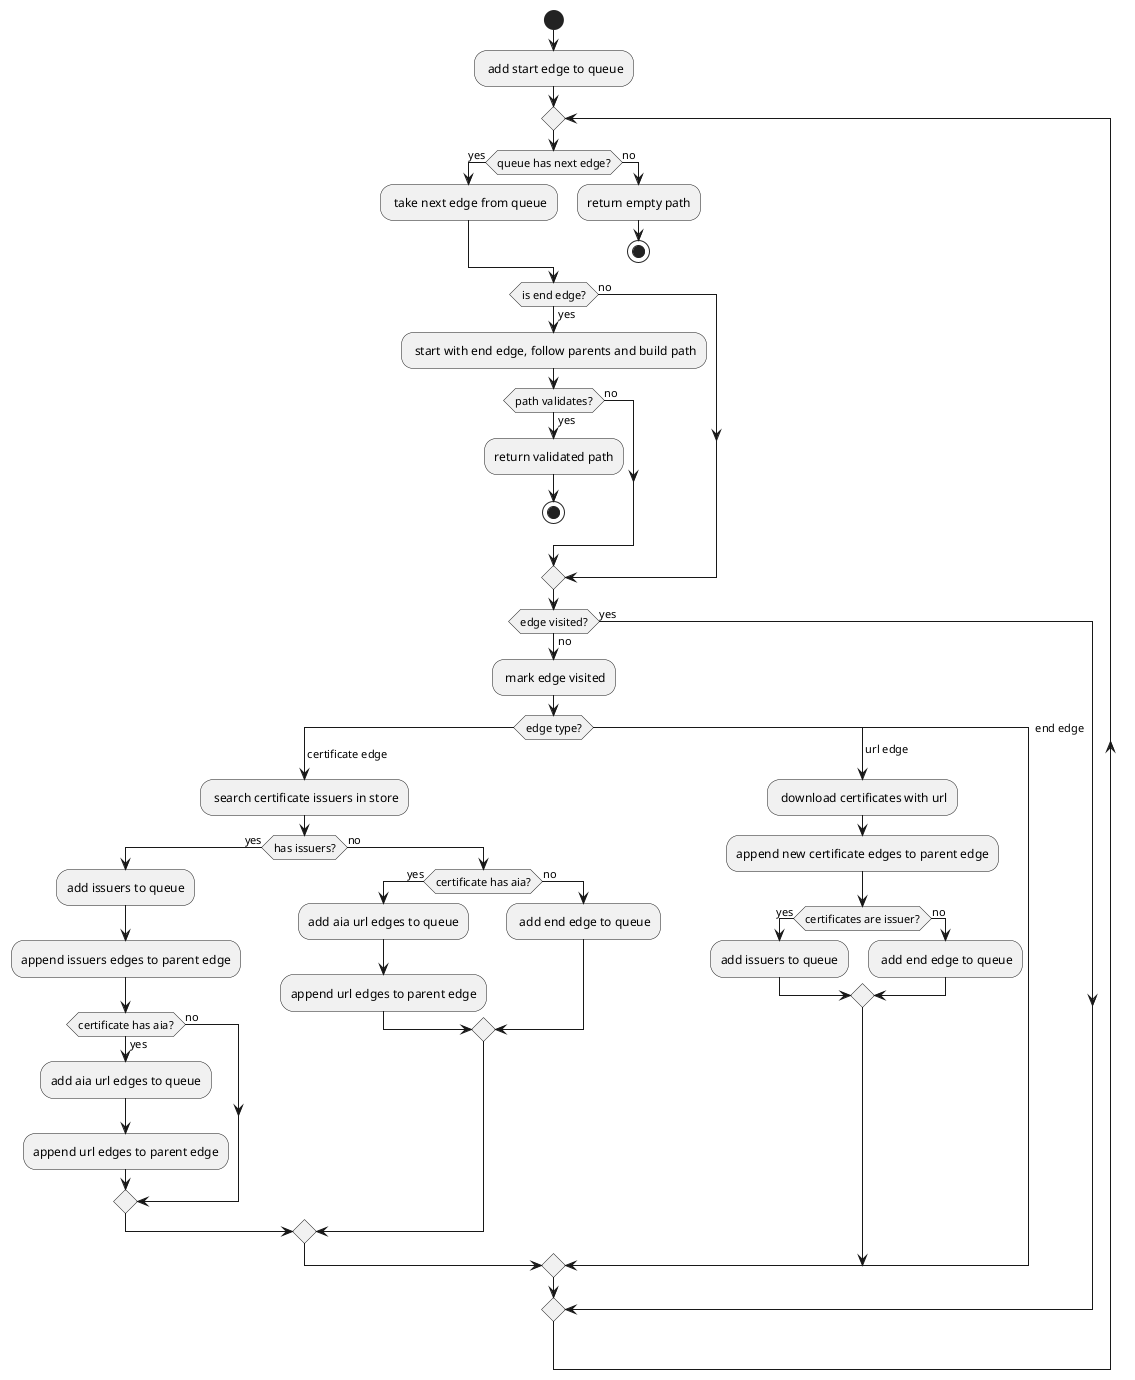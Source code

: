 @startuml

start

: add start edge to queue;

repeat
    if (queue has next edge?) then (yes)
        : take next edge from queue;
    else (no)
        :return empty path;
        stop;
    endif

    if (is end edge?) then (yes)
        : start with end edge, follow parents and build path;
        if (path validates?) then (yes)
            :return validated path;
            stop;
        else (no)
        endif
    else (no)
    endif

    if (edge visited?) then (yes)
    else (no)
        : mark edge visited;

        switch (edge type?)
            case ( certificate edge )
                : search certificate issuers in store;
                if (has issuers?) then (yes)
                    :add issuers to queue;
                    :append issuers edges to parent edge;
                    if (certificate has aia?) then (yes)
                        :add aia url edges to queue;
                        :append url edges to parent edge;
                    else (no)
                    endif
                else (no)
                    if (certificate has aia?) then (yes)
                        :add aia url edges to queue;
                        :append url edges to parent edge;
                    else (no)
                        : add end edge to queue;
                    endif
                endif
            case ( url edge )
                : download certificates with url;
                :append new certificate edges to parent edge;
                if (certificates are issuer?) then (yes)
                    :add issuers to queue;
                else (no)
                    : add end edge to queue;
                endif
            case ( end edge )
        endswitch


    endif
repeat while




@enduml

